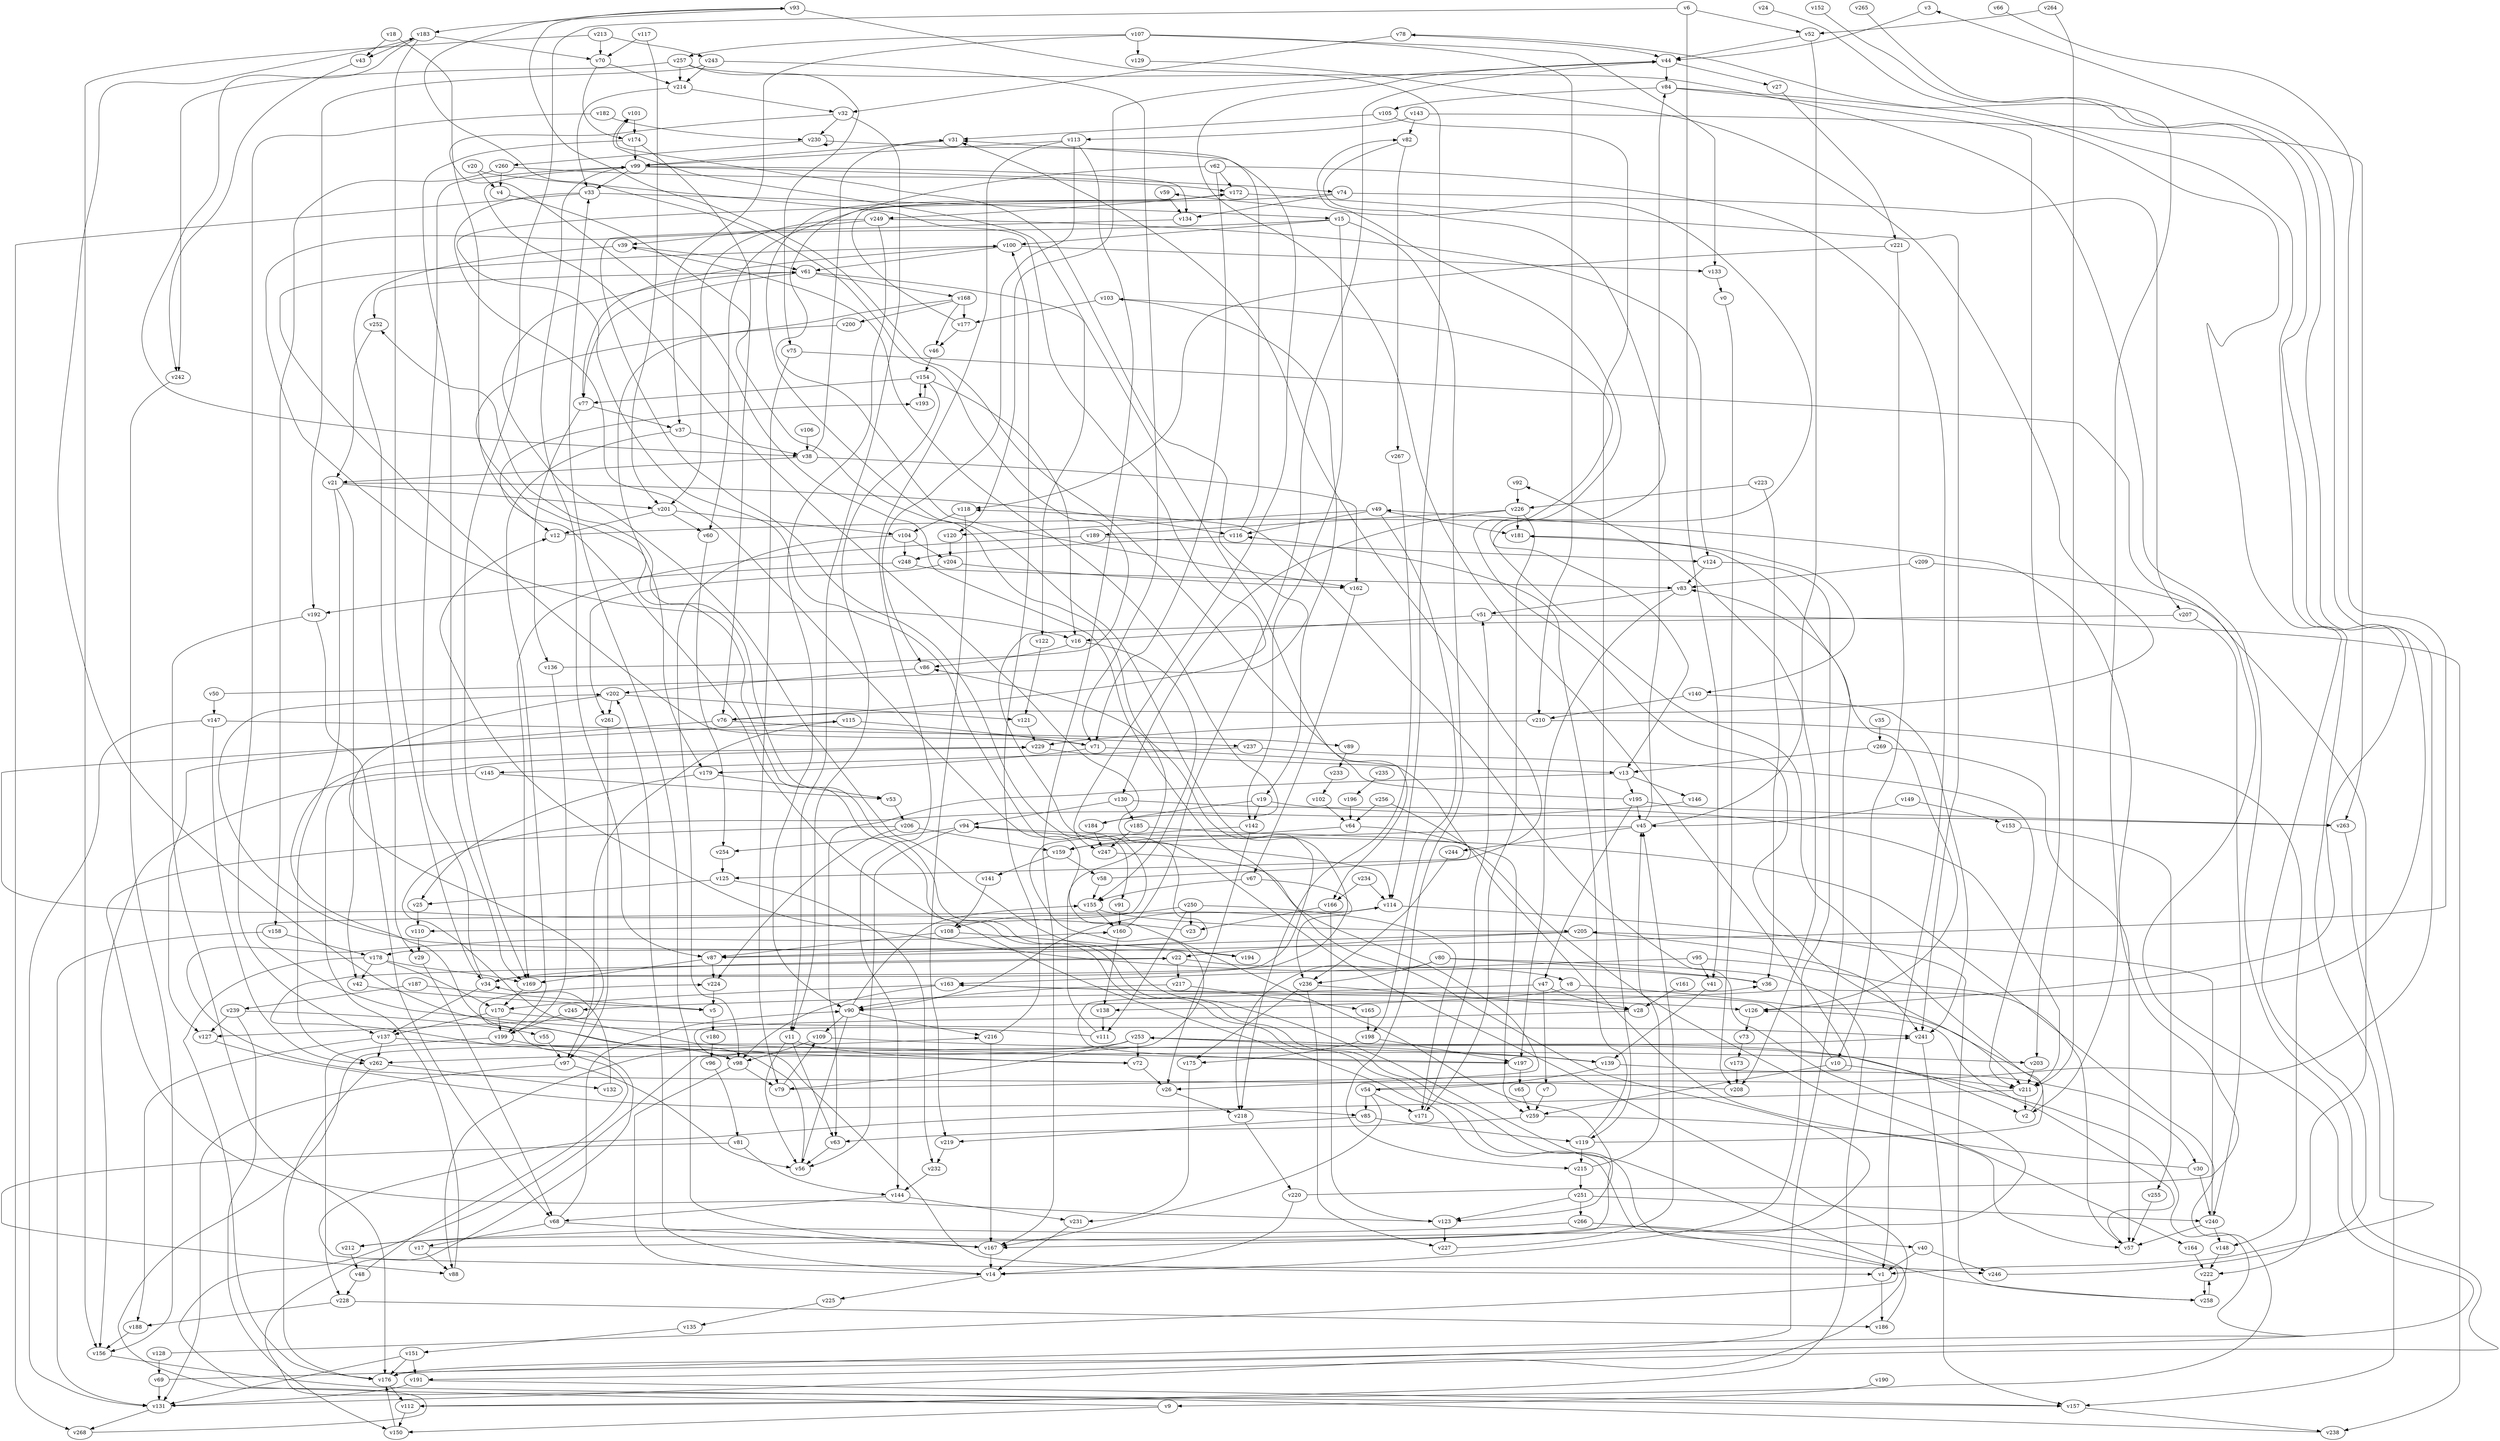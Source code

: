 // Benchmark game 402 - 270 vertices
// time_bound: 42
// targets: v125
digraph G {
    v0 [name="v0", player=0];
    v1 [name="v1", player=1];
    v2 [name="v2", player=0];
    v3 [name="v3", player=1];
    v4 [name="v4", player=1];
    v5 [name="v5", player=0];
    v6 [name="v6", player=0];
    v7 [name="v7", player=1];
    v8 [name="v8", player=1];
    v9 [name="v9", player=1];
    v10 [name="v10", player=1];
    v11 [name="v11", player=0];
    v12 [name="v12", player=1];
    v13 [name="v13", player=1];
    v14 [name="v14", player=1];
    v15 [name="v15", player=0];
    v16 [name="v16", player=0];
    v17 [name="v17", player=0];
    v18 [name="v18", player=1];
    v19 [name="v19", player=0];
    v20 [name="v20", player=0];
    v21 [name="v21", player=1];
    v22 [name="v22", player=1];
    v23 [name="v23", player=0];
    v24 [name="v24", player=0];
    v25 [name="v25", player=0];
    v26 [name="v26", player=0];
    v27 [name="v27", player=1];
    v28 [name="v28", player=0];
    v29 [name="v29", player=0];
    v30 [name="v30", player=0];
    v31 [name="v31", player=0];
    v32 [name="v32", player=1];
    v33 [name="v33", player=1];
    v34 [name="v34", player=0];
    v35 [name="v35", player=0];
    v36 [name="v36", player=0];
    v37 [name="v37", player=0];
    v38 [name="v38", player=1];
    v39 [name="v39", player=1];
    v40 [name="v40", player=0];
    v41 [name="v41", player=0];
    v42 [name="v42", player=0];
    v43 [name="v43", player=1];
    v44 [name="v44", player=1];
    v45 [name="v45", player=1];
    v46 [name="v46", player=0];
    v47 [name="v47", player=1];
    v48 [name="v48", player=1];
    v49 [name="v49", player=1];
    v50 [name="v50", player=0];
    v51 [name="v51", player=1];
    v52 [name="v52", player=0];
    v53 [name="v53", player=0];
    v54 [name="v54", player=1];
    v55 [name="v55", player=1];
    v56 [name="v56", player=1];
    v57 [name="v57", player=1];
    v58 [name="v58", player=0];
    v59 [name="v59", player=0];
    v60 [name="v60", player=1];
    v61 [name="v61", player=1];
    v62 [name="v62", player=1];
    v63 [name="v63", player=1];
    v64 [name="v64", player=0];
    v65 [name="v65", player=1];
    v66 [name="v66", player=0];
    v67 [name="v67", player=1];
    v68 [name="v68", player=0];
    v69 [name="v69", player=1];
    v70 [name="v70", player=0];
    v71 [name="v71", player=0];
    v72 [name="v72", player=0];
    v73 [name="v73", player=0];
    v74 [name="v74", player=1];
    v75 [name="v75", player=1];
    v76 [name="v76", player=0];
    v77 [name="v77", player=0];
    v78 [name="v78", player=0];
    v79 [name="v79", player=1];
    v80 [name="v80", player=0];
    v81 [name="v81", player=1];
    v82 [name="v82", player=1];
    v83 [name="v83", player=0];
    v84 [name="v84", player=0];
    v85 [name="v85", player=1];
    v86 [name="v86", player=0];
    v87 [name="v87", player=1];
    v88 [name="v88", player=1];
    v89 [name="v89", player=0];
    v90 [name="v90", player=1];
    v91 [name="v91", player=0];
    v92 [name="v92", player=1];
    v93 [name="v93", player=0];
    v94 [name="v94", player=1];
    v95 [name="v95", player=1];
    v96 [name="v96", player=0];
    v97 [name="v97", player=1];
    v98 [name="v98", player=1];
    v99 [name="v99", player=0];
    v100 [name="v100", player=1];
    v101 [name="v101", player=0];
    v102 [name="v102", player=0];
    v103 [name="v103", player=1];
    v104 [name="v104", player=0];
    v105 [name="v105", player=0];
    v106 [name="v106", player=0];
    v107 [name="v107", player=1];
    v108 [name="v108", player=1];
    v109 [name="v109", player=0];
    v110 [name="v110", player=1];
    v111 [name="v111", player=1];
    v112 [name="v112", player=1];
    v113 [name="v113", player=0];
    v114 [name="v114", player=1];
    v115 [name="v115", player=1];
    v116 [name="v116", player=1];
    v117 [name="v117", player=1];
    v118 [name="v118", player=1];
    v119 [name="v119", player=1];
    v120 [name="v120", player=0];
    v121 [name="v121", player=1];
    v122 [name="v122", player=1];
    v123 [name="v123", player=1];
    v124 [name="v124", player=0];
    v125 [name="v125", player=0, target=1];
    v126 [name="v126", player=1];
    v127 [name="v127", player=1];
    v128 [name="v128", player=1];
    v129 [name="v129", player=0];
    v130 [name="v130", player=0];
    v131 [name="v131", player=1];
    v132 [name="v132", player=0];
    v133 [name="v133", player=0];
    v134 [name="v134", player=0];
    v135 [name="v135", player=0];
    v136 [name="v136", player=1];
    v137 [name="v137", player=0];
    v138 [name="v138", player=0];
    v139 [name="v139", player=0];
    v140 [name="v140", player=1];
    v141 [name="v141", player=1];
    v142 [name="v142", player=0];
    v143 [name="v143", player=0];
    v144 [name="v144", player=0];
    v145 [name="v145", player=0];
    v146 [name="v146", player=0];
    v147 [name="v147", player=0];
    v148 [name="v148", player=1];
    v149 [name="v149", player=1];
    v150 [name="v150", player=1];
    v151 [name="v151", player=1];
    v152 [name="v152", player=0];
    v153 [name="v153", player=0];
    v154 [name="v154", player=0];
    v155 [name="v155", player=0];
    v156 [name="v156", player=1];
    v157 [name="v157", player=1];
    v158 [name="v158", player=1];
    v159 [name="v159", player=0];
    v160 [name="v160", player=1];
    v161 [name="v161", player=1];
    v162 [name="v162", player=0];
    v163 [name="v163", player=0];
    v164 [name="v164", player=1];
    v165 [name="v165", player=0];
    v166 [name="v166", player=0];
    v167 [name="v167", player=1];
    v168 [name="v168", player=1];
    v169 [name="v169", player=0];
    v170 [name="v170", player=0];
    v171 [name="v171", player=1];
    v172 [name="v172", player=0];
    v173 [name="v173", player=0];
    v174 [name="v174", player=1];
    v175 [name="v175", player=1];
    v176 [name="v176", player=0];
    v177 [name="v177", player=1];
    v178 [name="v178", player=0];
    v179 [name="v179", player=0];
    v180 [name="v180", player=0];
    v181 [name="v181", player=0];
    v182 [name="v182", player=1];
    v183 [name="v183", player=0];
    v184 [name="v184", player=0];
    v185 [name="v185", player=1];
    v186 [name="v186", player=1];
    v187 [name="v187", player=1];
    v188 [name="v188", player=0];
    v189 [name="v189", player=0];
    v190 [name="v190", player=1];
    v191 [name="v191", player=0];
    v192 [name="v192", player=0];
    v193 [name="v193", player=0];
    v194 [name="v194", player=1];
    v195 [name="v195", player=1];
    v196 [name="v196", player=0];
    v197 [name="v197", player=1];
    v198 [name="v198", player=1];
    v199 [name="v199", player=0];
    v200 [name="v200", player=0];
    v201 [name="v201", player=0];
    v202 [name="v202", player=0];
    v203 [name="v203", player=0];
    v204 [name="v204", player=0];
    v205 [name="v205", player=1];
    v206 [name="v206", player=0];
    v207 [name="v207", player=1];
    v208 [name="v208", player=0];
    v209 [name="v209", player=1];
    v210 [name="v210", player=0];
    v211 [name="v211", player=0];
    v212 [name="v212", player=1];
    v213 [name="v213", player=0];
    v214 [name="v214", player=1];
    v215 [name="v215", player=1];
    v216 [name="v216", player=1];
    v217 [name="v217", player=0];
    v218 [name="v218", player=1];
    v219 [name="v219", player=0];
    v220 [name="v220", player=1];
    v221 [name="v221", player=0];
    v222 [name="v222", player=0];
    v223 [name="v223", player=1];
    v224 [name="v224", player=0];
    v225 [name="v225", player=0];
    v226 [name="v226", player=0];
    v227 [name="v227", player=0];
    v228 [name="v228", player=0];
    v229 [name="v229", player=1];
    v230 [name="v230", player=1];
    v231 [name="v231", player=0];
    v232 [name="v232", player=1];
    v233 [name="v233", player=1];
    v234 [name="v234", player=1];
    v235 [name="v235", player=0];
    v236 [name="v236", player=1];
    v237 [name="v237", player=1];
    v238 [name="v238", player=1];
    v239 [name="v239", player=0];
    v240 [name="v240", player=0];
    v241 [name="v241", player=1];
    v242 [name="v242", player=1];
    v243 [name="v243", player=1];
    v244 [name="v244", player=0];
    v245 [name="v245", player=0];
    v246 [name="v246", player=1];
    v247 [name="v247", player=0];
    v248 [name="v248", player=1];
    v249 [name="v249", player=0];
    v250 [name="v250", player=1];
    v251 [name="v251", player=1];
    v252 [name="v252", player=0];
    v253 [name="v253", player=1];
    v254 [name="v254", player=0];
    v255 [name="v255", player=1];
    v256 [name="v256", player=1];
    v257 [name="v257", player=1];
    v258 [name="v258", player=0];
    v259 [name="v259", player=0];
    v260 [name="v260", player=1];
    v261 [name="v261", player=0];
    v262 [name="v262", player=1];
    v263 [name="v263", player=1];
    v264 [name="v264", player=0];
    v265 [name="v265", player=1];
    v266 [name="v266", player=0];
    v267 [name="v267", player=1];
    v268 [name="v268", player=1];
    v269 [name="v269", player=0];

    v0 -> v208;
    v1 -> v186;
    v2 -> v82 [constraint="t mod 5 == 1"];
    v3 -> v44 [constraint="t < 11"];
    v4 -> v34 [constraint="t mod 5 == 1"];
    v5 -> v180;
    v6 -> v52;
    v7 -> v259;
    v8 -> v138;
    v9 -> v241 [constraint="t mod 4 == 0"];
    v10 -> v163 [constraint="t >= 1"];
    v11 -> v56;
    v12 -> v59 [constraint="t mod 3 == 1"];
    v13 -> v63;
    v14 -> v225;
    v15 -> v16 [constraint="t mod 3 == 1"];
    v16 -> v155;
    v17 -> v118 [constraint="t >= 1"];
    v18 -> v12;
    v19 -> v142;
    v20 -> v76 [constraint="t >= 5"];
    v21 -> v42;
    v22 -> v217;
    v23 -> v115 [constraint="t >= 4"];
    v24 -> v1 [constraint="t >= 5"];
    v25 -> v110;
    v26 -> v218;
    v27 -> v221;
    v28 -> v1 [constraint="t >= 5"];
    v29 -> v68;
    v30 -> v101 [constraint="t mod 5 == 1"];
    v31 -> v99;
    v32 -> v212 [constraint="t mod 4 == 0"];
    v33 -> v123 [constraint="t >= 3"];
    v34 -> v172 [constraint="t >= 5"];
    v35 -> v269;
    v36 -> v12 [constraint="t < 14"];
    v37 -> v199;
    v38 -> v162;
    v39 -> v61;
    v40 -> v246;
    v41 -> v139;
    v42 -> v5 [constraint="t < 8"];
    v43 -> v242 [constraint="t < 13"];
    v44 -> v84;
    v45 -> v92 [constraint="t >= 5"];
    v46 -> v154;
    v47 -> v28;
    v48 -> v22 [constraint="t mod 4 == 0"];
    v49 -> v198;
    v50 -> v101 [constraint="t >= 1"];
    v51 -> v238;
    v52 -> v208;
    v53 -> v206;
    v54 -> v3 [constraint="t >= 1"];
    v55 -> v97;
    v56 -> v229 [constraint="t >= 2"];
    v57 -> v126 [constraint="t >= 1"];
    v58 -> v31 [constraint="t mod 4 == 2"];
    v59 -> v134;
    v60 -> v254;
    v61 -> v122;
    v62 -> v1;
    v63 -> v56;
    v64 -> v159;
    v65 -> v259;
    v66 -> v87 [constraint="t >= 2"];
    v67 -> v155;
    v68 -> v90;
    v69 -> v253 [constraint="t mod 5 == 2"];
    v70 -> v174;
    v71 -> v100 [constraint="t < 14"];
    v72 -> v183 [constraint="t >= 4"];
    v73 -> v173;
    v74 -> v91 [constraint="t < 6"];
    v75 -> v176 [constraint="t >= 3"];
    v76 -> v237;
    v77 -> v136;
    v78 -> v32;
    v79 -> v44 [constraint="t >= 5"];
    v80 -> v236;
    v81 -> v88 [constraint="t mod 4 == 2"];
    v82 -> v13 [constraint="t mod 2 == 1"];
    v83 -> v197;
    v84 -> v2;
    v85 -> v119;
    v86 -> v202;
    v87 -> v224;
    v88 -> v229;
    v89 -> v233;
    v90 -> v56;
    v91 -> v160;
    v92 -> v226;
    v93 -> v183;
    v94 -> v114;
    v95 -> v41;
    v96 -> v81;
    v97 -> v131;
    v98 -> v79;
    v99 -> v87;
    v100 -> v61;
    v101 -> v174;
    v102 -> v64;
    v103 -> v177;
    v104 -> v248;
    v105 -> v119;
    v106 -> v38;
    v107 -> v133;
    v108 -> v194;
    v109 -> v139;
    v110 -> v29;
    v111 -> v114 [constraint="t >= 5"];
    v112 -> v94 [constraint="t < 7"];
    v113 -> v144;
    v114 -> v90;
    v115 -> v71;
    v116 -> v248;
    v117 -> v201;
    v118 -> v219;
    v119 -> v103 [constraint="t mod 2 == 0"];
    v120 -> v204;
    v121 -> v229;
    v122 -> v121;
    v123 -> v227;
    v124 -> v83;
    v125 -> v25;
    v126 -> v181 [constraint="t mod 4 == 3"];
    v127 -> v85 [constraint="t mod 3 == 2"];
    v128 -> v193 [constraint="t mod 2 == 1"];
    v129 -> v76 [constraint="t >= 1"];
    v130 -> v211;
    v131 -> v99 [constraint="t mod 4 == 0"];
    v132 -> v34;
    v133 -> v0;
    v134 -> v110 [constraint="t mod 3 == 2"];
    v135 -> v151;
    v136 -> v93 [constraint="t < 10"];
    v137 -> v188;
    v138 -> v111;
    v139 -> v30;
    v140 -> v210;
    v141 -> v108;
    v142 -> v262 [constraint="t < 6"];
    v143 -> v82;
    v144 -> v68;
    v145 -> v53;
    v146 -> v197 [constraint="t < 5"];
    v147 -> v89;
    v148 -> v222;
    v149 -> v153;
    v150 -> v176;
    v151 -> v176;
    v152 -> v126 [constraint="t < 14"];
    v153 -> v255;
    v154 -> v16;
    v155 -> v160;
    v156 -> v157 [constraint="t >= 4"];
    v157 -> v238;
    v158 -> v131;
    v159 -> v58;
    v160 -> v44;
    v161 -> v28;
    v162 -> v67;
    v163 -> v126;
    v164 -> v222;
    v165 -> v198;
    v166 -> v123;
    v167 -> v14;
    v168 -> v200;
    v169 -> v170;
    v170 -> v199;
    v171 -> v51;
    v172 -> v162 [constraint="t < 12"];
    v173 -> v208;
    v174 -> v169;
    v175 -> v231;
    v176 -> v112;
    v177 -> v172 [constraint="t < 5"];
    v178 -> v42;
    v179 -> v25;
    v180 -> v96;
    v181 -> v140 [constraint="t mod 3 == 2"];
    v182 -> v230;
    v183 -> v38 [constraint="t < 6"];
    v184 -> v39 [constraint="t >= 4"];
    v185 -> v125 [constraint="t < 10"];
    v186 -> v61 [constraint="t >= 3"];
    v187 -> v239;
    v188 -> v156;
    v189 -> v169;
    v190 -> v9;
    v191 -> v131;
    v192 -> v68;
    v193 -> v154;
    v194 -> v202 [constraint="t < 15"];
    v195 -> v93 [constraint="t < 6"];
    v196 -> v64;
    v197 -> v36 [constraint="t >= 5"];
    v198 -> v175;
    v199 -> v228;
    v200 -> v167 [constraint="t mod 5 == 0"];
    v201 -> v60;
    v202 -> v127 [constraint="t >= 5"];
    v203 -> v211;
    v204 -> v162;
    v205 -> v87;
    v206 -> v123 [constraint="t >= 2"];
    v207 -> v178 [constraint="t mod 5 == 0"];
    v208 -> v160 [constraint="t < 8"];
    v209 -> v222;
    v210 -> v148;
    v211 -> v246 [constraint="t < 12"];
    v212 -> v48;
    v213 -> v243;
    v214 -> v33;
    v215 -> v251;
    v216 -> v167;
    v217 -> v90;
    v218 -> v220;
    v219 -> v232;
    v220 -> v49 [constraint="t >= 5"];
    v221 -> v118 [constraint="t >= 5"];
    v222 -> v258;
    v223 -> v36;
    v224 -> v5;
    v225 -> v135;
    v226 -> v189;
    v227 -> v45;
    v228 -> v188;
    v229 -> v13;
    v230 -> v247;
    v231 -> v14;
    v232 -> v144;
    v233 -> v102;
    v234 -> v166;
    v235 -> v196;
    v236 -> v227;
    v237 -> v145;
    v238 -> v224 [constraint="t mod 4 == 3"];
    v239 -> v127;
    v240 -> v205;
    v241 -> v157;
    v242 -> v156;
    v243 -> v192;
    v244 -> v236;
    v245 -> v199;
    v246 -> v78 [constraint="t >= 2"];
    v247 -> v26 [constraint="t < 13"];
    v248 -> v83;
    v249 -> v90;
    v250 -> v111;
    v251 -> v240;
    v252 -> v21;
    v253 -> v72;
    v254 -> v125;
    v255 -> v57;
    v256 -> v164 [constraint="t >= 2"];
    v257 -> v191 [constraint="t mod 4 == 1"];
    v258 -> v252 [constraint="t mod 3 == 1"];
    v259 -> v57;
    v260 -> v4;
    v261 -> v97;
    v262 -> v132;
    v263 -> v157;
    v264 -> v52;
    v265 -> v90 [constraint="t mod 3 == 2"];
    v266 -> v212;
    v267 -> v218;
    v268 -> v216 [constraint="t < 15"];
    v269 -> v13;
    v85 -> v219;
    v93 -> v114;
    v176 -> v83;
    v239 -> v150;
    v214 -> v32;
    v32 -> v11;
    v98 -> v14;
    v113 -> v167;
    v82 -> v267;
    v179 -> v53;
    v172 -> v241;
    v249 -> v39;
    v182 -> v137;
    v37 -> v38;
    v44 -> v120;
    v71 -> v166;
    v16 -> v86;
    v74 -> v207;
    v262 -> v176;
    v206 -> v159;
    v240 -> v57;
    v15 -> v142;
    v18 -> v43;
    v74 -> v134;
    v184 -> v247;
    v67 -> v236;
    v50 -> v147;
    v167 -> v33;
    v213 -> v156;
    v249 -> v201;
    v240 -> v148;
    v119 -> v116;
    v145 -> v156;
    v107 -> v37;
    v142 -> v26;
    v174 -> v76;
    v170 -> v137;
    v6 -> v41;
    v19 -> v184;
    v168 -> v46;
    v253 -> v79;
    v21 -> v116;
    v251 -> v266;
    v45 -> v84;
    v210 -> v229;
    v147 -> v131;
    v189 -> v124;
    v250 -> v23;
    v187 -> v5;
    v77 -> v37;
    v174 -> v99;
    v243 -> v214;
    v113 -> v99;
    v32 -> v230;
    v68 -> v17;
    v21 -> v262;
    v183 -> v70;
    v30 -> v240;
    v15 -> v215;
    v84 -> v105;
    v198 -> v197;
    v15 -> v100;
    v10 -> v259;
    v226 -> v171;
    v19 -> v263;
    v100 -> v133;
    v64 -> v259;
    v104 -> v204;
    v61 -> v168;
    v213 -> v70;
    v236 -> v175;
    v257 -> v214;
    v160 -> v138;
    v38 -> v31;
    v260 -> v172;
    v163 -> v170;
    v260 -> v158;
    v230 -> v260;
    v78 -> v44;
    v166 -> v23;
    v253 -> v88;
    v168 -> v179;
    v113 -> v86;
    v236 -> v28;
    v155 -> v205;
    v217 -> v165;
    v22 -> v8;
    v34 -> v99;
    v195 -> v45;
    v230 -> v230;
    v202 -> v261;
    v183 -> v34;
    v94 -> v254;
    v115 -> v97;
    v207 -> v240;
    v131 -> v268;
    v137 -> v262;
    v215 -> v45;
    v172 -> v249;
    v99 -> v33;
    v99 -> v74;
    v112 -> v150;
    v61 -> v252;
    v49 -> v120;
    v204 -> v261;
    v116 -> v31;
    v197 -> v65;
    v201 -> v104;
    v90 -> v155;
    v154 -> v11;
    v257 -> v75;
    v94 -> v56;
    v202 -> v121;
    v81 -> v144;
    v256 -> v64;
    v125 -> v232;
    v17 -> v88;
    v178 -> v169;
    v44 -> v27;
    v80 -> v218;
    v199 -> v98;
    v70 -> v214;
    v20 -> v4;
    v250 -> v171;
    v205 -> v22;
    v124 -> v14;
    v51 -> v16;
    v228 -> v186;
    v264 -> v211;
    v237 -> v211;
    v126 -> v73;
    v143 -> v113;
    v130 -> v94;
    v14 -> v202;
    v6 -> v169;
    v99 -> v134;
    v95 -> v163;
    v105 -> v31;
    v248 -> v192;
    v259 -> v63;
    v34 -> v137;
    v107 -> v129;
    v54 -> v171;
    v38 -> v21;
    v128 -> v69;
    v170 -> v241;
    v109 -> v98;
    v178 -> v170;
    v137 -> v203;
    v250 -> v108;
    v223 -> v226;
    v52 -> v44;
    v9 -> v150;
    v206 -> v224;
    v143 -> v263;
    v79 -> v109;
    v111 -> v86;
    v130 -> v185;
    v45 -> v244;
    v114 -> v258;
    v58 -> v155;
    v90 -> v216;
    v266 -> v40;
    v253 -> v139;
    v68 -> v167;
    v249 -> v124;
    v11 -> v72;
    v163 -> v98;
    v118 -> v104;
    v76 -> v127;
    v13 -> v146;
    v90 -> v109;
    v177 -> v46;
    v269 -> v57;
    v103 -> v19;
    v211 -> v2;
    v151 -> v131;
    v253 -> v2;
    v226 -> v130;
    v136 -> v199;
    v108 -> v87;
    v47 -> v245;
    v62 -> v71;
    v83 -> v51;
    v49 -> v181;
    v22 -> v34;
    v87 -> v169;
    v226 -> v181;
    v54 -> v167;
    v107 -> v210;
    v220 -> v14;
    v69 -> v131;
    v11 -> v63;
    v243 -> v71;
    v178 -> v176;
    v149 -> v45;
    v47 -> v7;
    v97 -> v56;
    v251 -> v123;
    v154 -> v77;
    v147 -> v262;
    v72 -> v26;
    v100 -> v77;
    v183 -> v43;
    v33 -> v15;
    v21 -> v201;
    v61 -> v77;
    v234 -> v114;
    v195 -> v263;
    v191 -> v157;
    v151 -> v191;
    v107 -> v257;
    v104 -> v98;
    v84 -> v203;
    v158 -> v178;
    v185 -> v247;
    v62 -> v60;
    v239 -> v55;
    v80 -> v36;
    v201 -> v12;
    v62 -> v172;
    v195 -> v47;
    v139 -> v54;
    v80 -> v112;
    v257 -> v242;
    v192 -> v176;
    v8 -> v211;
    v144 -> v231;
    v221 -> v10;
    v33 -> v268;
    v48 -> v228;
    v45 -> v159;
    v75 -> v79;
    v119 -> v215;
    v49 -> v116;
    v216 -> v100;
    v159 -> v141;
    v95 -> v57;
    v209 -> v83;
    v54 -> v85;
    v40 -> v1;
    v205 -> v241;
    v13 -> v195;
    v117 -> v70;
    v258 -> v222;
    v140 -> v241;
    v71 -> v179;
    v168 -> v177;
    v39 -> v29;
    v154 -> v193;
    v10 -> v211;
}
